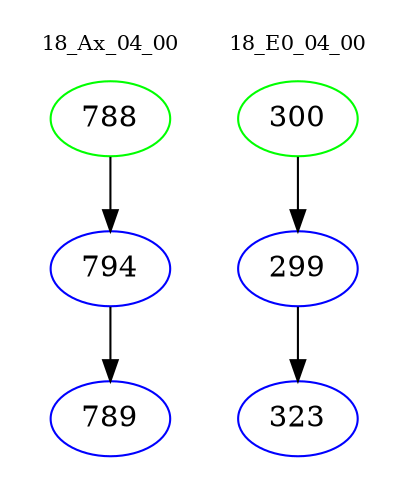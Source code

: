 digraph{
subgraph cluster_0 {
color = white
label = "18_Ax_04_00";
fontsize=10;
T0_788 [label="788", color="green"]
T0_788 -> T0_794 [color="black"]
T0_794 [label="794", color="blue"]
T0_794 -> T0_789 [color="black"]
T0_789 [label="789", color="blue"]
}
subgraph cluster_1 {
color = white
label = "18_E0_04_00";
fontsize=10;
T1_300 [label="300", color="green"]
T1_300 -> T1_299 [color="black"]
T1_299 [label="299", color="blue"]
T1_299 -> T1_323 [color="black"]
T1_323 [label="323", color="blue"]
}
}
